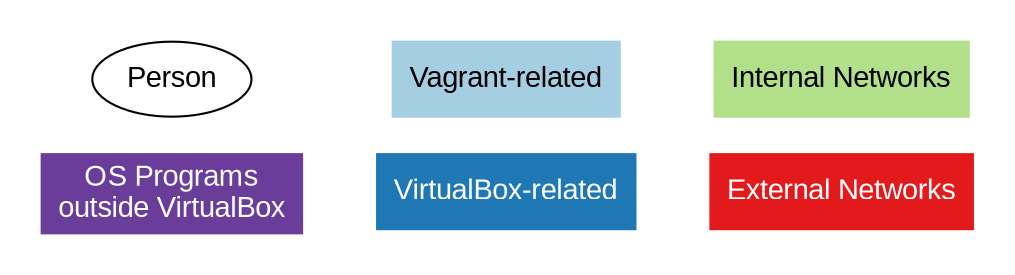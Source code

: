 digraph legend {
    rankdir="LR";
    node [colorscheme=paired12, fontname="Arial"];
    edge [colorscheme=paired12, fontname="Arial", style=invis];
    node [style=filled, shape=rect];
    subgraph cluster_user_programs {
        style=invis;
        user [shape=oval, label="Person", fillcolor=white];
        terminal [label="OS Programs\noutside VirtualBox", color=10, fontcolor=white];
        { rank="same"; terminal -> user};
    }
    subgraph cluster_vb_vagrant {
        style=invis;
        vb [label="VirtualBox-related", color=2, fontcolor=white];
        vagrant [label="Vagrant-related", color=1, fontcolor=black];
        { rank="same"; vb -> vagrant };
    }
    subgraph cluster_networks {
        style=invis;
        external [label="External Networks", color=6, fontcolor=white];
        internal [label="Internal Networks", color=3, fontcolor=black];
        { rank="same"; external -> internal };
    }
    user -> vagrant -> internal;

}